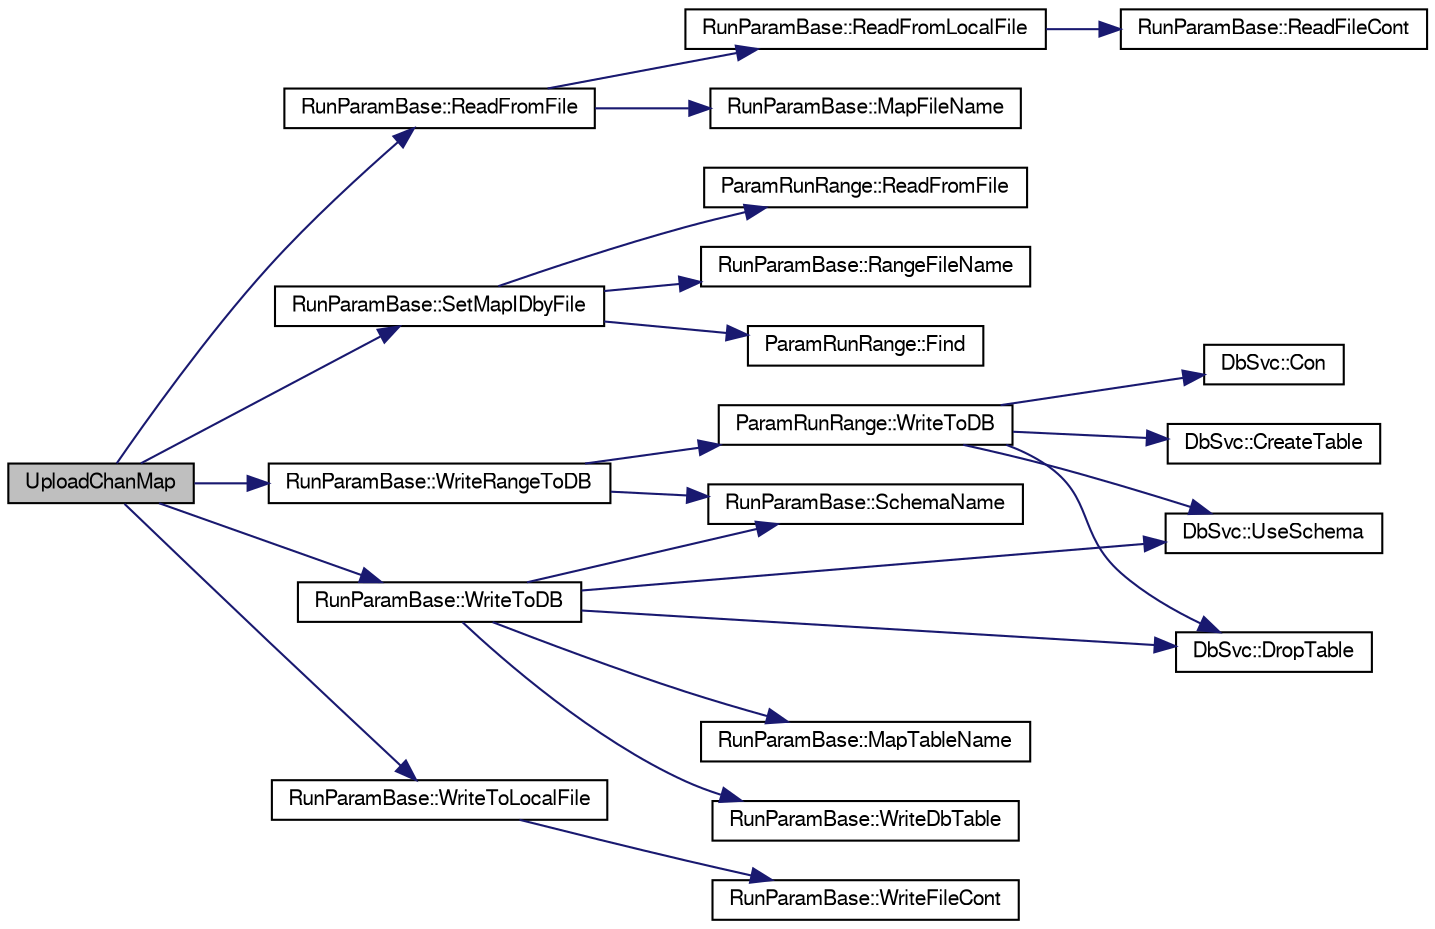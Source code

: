 digraph "UploadChanMap"
{
  bgcolor="transparent";
  edge [fontname="FreeSans",fontsize="10",labelfontname="FreeSans",labelfontsize="10"];
  node [fontname="FreeSans",fontsize="10",shape=record];
  rankdir="LR";
  Node1 [label="UploadChanMap",height=0.2,width=0.4,color="black", fillcolor="grey75", style="filled" fontcolor="black"];
  Node1 -> Node2 [color="midnightblue",fontsize="10",style="solid",fontname="FreeSans"];
  Node2 [label="RunParamBase::ReadFromFile",height=0.2,width=0.4,color="black",URL="$db/d8a/classRunParamBase.html#adcd4b77c2eba2dd9e72381ee2e0fc00b"];
  Node2 -> Node3 [color="midnightblue",fontsize="10",style="solid",fontname="FreeSans"];
  Node3 [label="RunParamBase::ReadFromLocalFile",height=0.2,width=0.4,color="black",URL="$db/d8a/classRunParamBase.html#abdcb6731900187a8150f04d645abfd5a"];
  Node3 -> Node4 [color="midnightblue",fontsize="10",style="solid",fontname="FreeSans"];
  Node4 [label="RunParamBase::ReadFileCont",height=0.2,width=0.4,color="black",URL="$db/d8a/classRunParamBase.html#af76d88efeb6a05658ddc92502ee07b70"];
  Node2 -> Node5 [color="midnightblue",fontsize="10",style="solid",fontname="FreeSans"];
  Node5 [label="RunParamBase::MapFileName",height=0.2,width=0.4,color="black",URL="$db/d8a/classRunParamBase.html#a5427618c29c9b3aa7e5517bfade82893"];
  Node1 -> Node6 [color="midnightblue",fontsize="10",style="solid",fontname="FreeSans"];
  Node6 [label="RunParamBase::SetMapIDbyFile",height=0.2,width=0.4,color="black",URL="$db/d8a/classRunParamBase.html#a8c61f49cd84ecbf5da6886acc0e4e462"];
  Node6 -> Node7 [color="midnightblue",fontsize="10",style="solid",fontname="FreeSans"];
  Node7 [label="ParamRunRange::ReadFromFile",height=0.2,width=0.4,color="black",URL="$d0/d0d/classParamRunRange.html#ad1ac4214102487dfd65cb07c7293d082"];
  Node6 -> Node8 [color="midnightblue",fontsize="10",style="solid",fontname="FreeSans"];
  Node8 [label="RunParamBase::RangeFileName",height=0.2,width=0.4,color="black",URL="$db/d8a/classRunParamBase.html#aebc390d29c3083e39a226cce4293ac63"];
  Node6 -> Node9 [color="midnightblue",fontsize="10",style="solid",fontname="FreeSans"];
  Node9 [label="ParamRunRange::Find",height=0.2,width=0.4,color="black",URL="$d0/d0d/classParamRunRange.html#a6a2dad9dc6c5fe19ef4e07109f2de6c6"];
  Node1 -> Node10 [color="midnightblue",fontsize="10",style="solid",fontname="FreeSans"];
  Node10 [label="RunParamBase::WriteRangeToDB",height=0.2,width=0.4,color="black",URL="$db/d8a/classRunParamBase.html#a15b5bce0a44515a4d6e55698a1f5f2b0"];
  Node10 -> Node11 [color="midnightblue",fontsize="10",style="solid",fontname="FreeSans"];
  Node11 [label="ParamRunRange::WriteToDB",height=0.2,width=0.4,color="black",URL="$d0/d0d/classParamRunRange.html#a4a8a8a199cec5e1fe2f4d1c2835b47b5"];
  Node11 -> Node12 [color="midnightblue",fontsize="10",style="solid",fontname="FreeSans"];
  Node12 [label="DbSvc::UseSchema",height=0.2,width=0.4,color="black",URL="$d2/da4/classDbSvc.html#a7e4cc05e20e0a21eef9c185c34c51044"];
  Node11 -> Node13 [color="midnightblue",fontsize="10",style="solid",fontname="FreeSans"];
  Node13 [label="DbSvc::DropTable",height=0.2,width=0.4,color="black",URL="$d2/da4/classDbSvc.html#a7a6da517bc72f88c593f1102378dfdba"];
  Node11 -> Node14 [color="midnightblue",fontsize="10",style="solid",fontname="FreeSans"];
  Node14 [label="DbSvc::CreateTable",height=0.2,width=0.4,color="black",URL="$d2/da4/classDbSvc.html#abc037dbd5084422aacdfa76bd0e8d2b7"];
  Node11 -> Node15 [color="midnightblue",fontsize="10",style="solid",fontname="FreeSans"];
  Node15 [label="DbSvc::Con",height=0.2,width=0.4,color="black",URL="$d2/da4/classDbSvc.html#af342c238c151003ac35ca3e96f60d02e"];
  Node10 -> Node16 [color="midnightblue",fontsize="10",style="solid",fontname="FreeSans"];
  Node16 [label="RunParamBase::SchemaName",height=0.2,width=0.4,color="black",URL="$db/d8a/classRunParamBase.html#aa5d08eb3156c795dd3d09085a90d8629"];
  Node1 -> Node17 [color="midnightblue",fontsize="10",style="solid",fontname="FreeSans"];
  Node17 [label="RunParamBase::WriteToDB",height=0.2,width=0.4,color="black",URL="$db/d8a/classRunParamBase.html#a0e3b99356e38f4e79d30cbb3a30f44ff"];
  Node17 -> Node16 [color="midnightblue",fontsize="10",style="solid",fontname="FreeSans"];
  Node17 -> Node18 [color="midnightblue",fontsize="10",style="solid",fontname="FreeSans"];
  Node18 [label="RunParamBase::MapTableName",height=0.2,width=0.4,color="black",URL="$db/d8a/classRunParamBase.html#ad9f709752d29d2a439deafc2663e78e4"];
  Node17 -> Node12 [color="midnightblue",fontsize="10",style="solid",fontname="FreeSans"];
  Node17 -> Node13 [color="midnightblue",fontsize="10",style="solid",fontname="FreeSans"];
  Node17 -> Node19 [color="midnightblue",fontsize="10",style="solid",fontname="FreeSans"];
  Node19 [label="RunParamBase::WriteDbTable",height=0.2,width=0.4,color="black",URL="$db/d8a/classRunParamBase.html#a20985db21b951b76937f0facf94772d4"];
  Node1 -> Node20 [color="midnightblue",fontsize="10",style="solid",fontname="FreeSans"];
  Node20 [label="RunParamBase::WriteToLocalFile",height=0.2,width=0.4,color="black",URL="$db/d8a/classRunParamBase.html#a9cbea36e938b05b0e9ce5def455c4e61"];
  Node20 -> Node21 [color="midnightblue",fontsize="10",style="solid",fontname="FreeSans"];
  Node21 [label="RunParamBase::WriteFileCont",height=0.2,width=0.4,color="black",URL="$db/d8a/classRunParamBase.html#a921ebfaf539f19929c64bf5d939df619"];
}
